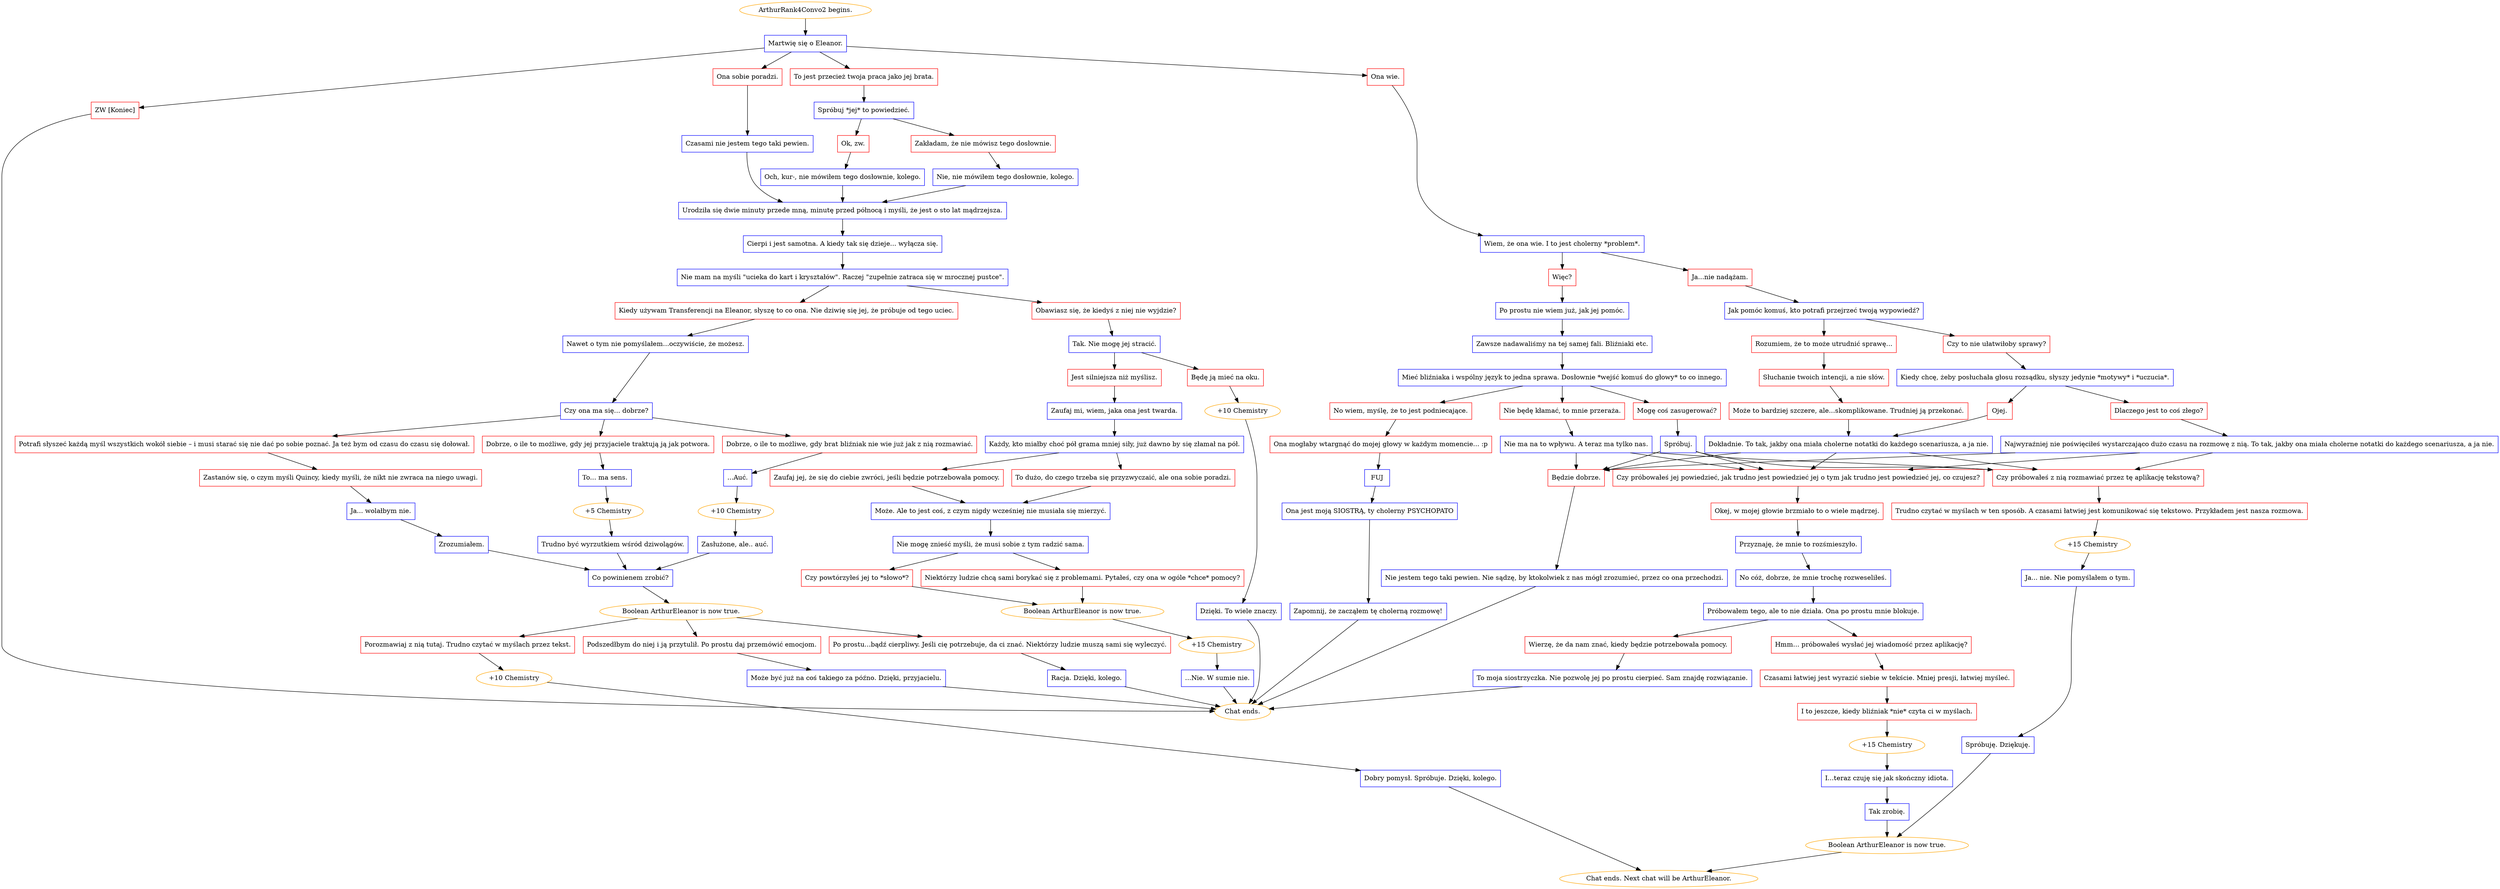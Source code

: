 digraph {
	"ArthurRank4Convo2 begins." [color=orange];
		"ArthurRank4Convo2 begins." -> j2784910075;
	j2784910075 [label="Martwię się o Eleanor.",shape=box,color=blue];
		j2784910075 -> j626022098;
		j2784910075 -> j3223513311;
		j2784910075 -> j3975746705;
		j2784910075 -> j1692195812;
	j626022098 [label="Ona wie.",shape=box,color=red];
		j626022098 -> j3845947005;
	j3223513311 [label="To jest przecież twoja praca jako jej brata.",shape=box,color=red];
		j3223513311 -> j3031942357;
	j3975746705 [label="Ona sobie poradzi.",shape=box,color=red];
		j3975746705 -> j441269584;
	j1692195812 [label="ZW [Koniec]",shape=box,color=red];
		j1692195812 -> "Chat ends.";
	j3845947005 [label="Wiem, że ona wie. I to jest cholerny *problem*.",shape=box,color=blue];
		j3845947005 -> j440286468;
		j3845947005 -> j3798298191;
	j3031942357 [label="Spróbuj *jej* to powiedzieć.",shape=box,color=blue];
		j3031942357 -> j1891597336;
		j3031942357 -> j2308805322;
	j441269584 [label="Czasami nie jestem tego taki pewien.",shape=box,color=blue];
		j441269584 -> j782364728;
	"Chat ends." [color=orange];
	j440286468 [label="Więc?",shape=box,color=red];
		j440286468 -> j1043704827;
	j3798298191 [label="Ja...nie nadążam.",shape=box,color=red];
		j3798298191 -> j2569359209;
	j1891597336 [label="Ok, zw.",shape=box,color=red];
		j1891597336 -> j487480635;
	j2308805322 [label="Zakładam, że nie mówisz tego dosłownie.",shape=box,color=red];
		j2308805322 -> j355039919;
	j782364728 [label="Urodziła się dwie minuty przede mną, minutę przed północą i myśli, że jest o sto lat mądrzejsza.",shape=box,color=blue];
		j782364728 -> j1819922074;
	j1043704827 [label="Po prostu nie wiem już, jak jej pomóc.",shape=box,color=blue];
		j1043704827 -> j3705956471;
	j2569359209 [label="Jak pomóc komuś, kto potrafi przejrzeć twoją wypowiedź?",shape=box,color=blue];
		j2569359209 -> j4017929846;
		j2569359209 -> j583619865;
	j487480635 [label="Och, kur-, nie mówiłem tego dosłownie, kolego.",shape=box,color=blue];
		j487480635 -> j782364728;
	j355039919 [label="Nie, nie mówiłem tego dosłownie, kolego.",shape=box,color=blue];
		j355039919 -> j782364728;
	j1819922074 [label="Cierpi i jest samotna. A kiedy tak się dzieje... wyłącza się.",shape=box,color=blue];
		j1819922074 -> j4001245945;
	j3705956471 [label="Zawsze nadawaliśmy na tej samej fali. Bliźniaki etc.",shape=box,color=blue];
		j3705956471 -> j110736318;
	j4017929846 [label="Czy to nie ułatwiłoby sprawy?",shape=box,color=red];
		j4017929846 -> j1880720858;
	j583619865 [label="Rozumiem, że to może utrudnić sprawę...",shape=box,color=red];
		j583619865 -> j4201125257;
	j4001245945 [label="Nie mam na myśli \"ucieka do kart i kryształów\". Raczej \"zupełnie zatraca się w mrocznej pustce\".",shape=box,color=blue];
		j4001245945 -> j4195600684;
		j4001245945 -> j773942456;
	j110736318 [label="Mieć bliźniaka i wspólny język to jedna sprawa. Dosłownie *wejść komuś do głowy* to co innego.",shape=box,color=blue];
		j110736318 -> j3736628902;
		j110736318 -> j3581090039;
		j110736318 -> j4223039918;
	j1880720858 [label="Kiedy chcę, żeby posłuchała głosu rozsądku, słyszy jedynie *motywy* i *uczucia*.",shape=box,color=blue];
		j1880720858 -> j3083236984;
		j1880720858 -> j3558266869;
	j4201125257 [label="Słuchanie twoich intencji, a nie słów.",shape=box,color=red];
		j4201125257 -> j4130837431;
	j4195600684 [label="Obawiasz się, że kiedyś z niej nie wyjdzie?",shape=box,color=red];
		j4195600684 -> j214103252;
	j773942456 [label="Kiedy używam Transferencji na Eleanor, słyszę to co ona. Nie dziwię się jej, że próbuje od tego uciec.",shape=box,color=red];
		j773942456 -> j2846203596;
	j3736628902 [label="Nie będę kłamać, to mnie przeraża.",shape=box,color=red];
		j3736628902 -> j2478523605;
	j3581090039 [label="Mogę coś zasugerować?",shape=box,color=red];
		j3581090039 -> j4004789453;
	j4223039918 [label="No wiem, myślę, że to jest podniecające.",shape=box,color=red];
		j4223039918 -> j3954062757;
	j3083236984 [label="Dlaczego jest to coś złego?",shape=box,color=red];
		j3083236984 -> j2069116043;
	j3558266869 [label="Ojej.",shape=box,color=red];
		j3558266869 -> j3777368695;
	j4130837431 [label="Może to bardziej szczere, ale...skomplikowane. Trudniej ją przekonać.",shape=box,color=red];
		j4130837431 -> j3777368695;
	j214103252 [label="Tak. Nie mogę jej stracić.",shape=box,color=blue];
		j214103252 -> j2641480;
		j214103252 -> j854967240;
	j2846203596 [label="Nawet o tym nie pomyślałem...oczywiście, że możesz.",shape=box,color=blue];
		j2846203596 -> j1979863197;
	j2478523605 [label="Nie ma na to wpływu. A teraz ma tylko nas.",shape=box,color=blue];
		j2478523605 -> j3924206785;
		j2478523605 -> j1384174839;
		j2478523605 -> j4163117923;
	j4004789453 [label="Spróbuj.",shape=box,color=blue];
		j4004789453 -> j3924206785;
		j4004789453 -> j1384174839;
		j4004789453 -> j4163117923;
	j3954062757 [label="Ona mogłaby wtargnąć do mojej głowy w każdym momencie... :p",shape=box,color=red];
		j3954062757 -> j2343338830;
	j2069116043 [label="Najwyraźniej nie poświęciłeś wystarczająco dużo czasu na rozmowę z nią. To tak, jakby ona miała cholerne notatki do każdego scenariusza, a ja nie.",shape=box,color=blue];
		j2069116043 -> j3924206785;
		j2069116043 -> j1384174839;
		j2069116043 -> j4163117923;
	j3777368695 [label="Dokładnie. To tak, jakby ona miała cholerne notatki do każdego scenariusza, a ja nie.",shape=box,color=blue];
		j3777368695 -> j3924206785;
		j3777368695 -> j1384174839;
		j3777368695 -> j4163117923;
	j2641480 [label="Jest silniejsza niż myślisz.",shape=box,color=red];
		j2641480 -> j1461172878;
	j854967240 [label="Będę ją mieć na oku.",shape=box,color=red];
		j854967240 -> j2809951053;
	j1979863197 [label="Czy ona ma się... dobrze?",shape=box,color=blue];
		j1979863197 -> j3721076265;
		j1979863197 -> j3916057682;
		j1979863197 -> j2636146606;
	j3924206785 [label="Będzie dobrze.",shape=box,color=red];
		j3924206785 -> j1155640333;
	j1384174839 [label="Czy próbowałeś z nią rozmawiać przez tę aplikację tekstową?",shape=box,color=red];
		j1384174839 -> j1091594448;
	j4163117923 [label="Czy próbowałeś jej powiedzieć, jak trudno jest powiedzieć jej o tym jak trudno jest powiedzieć jej, co czujesz?",shape=box,color=red];
		j4163117923 -> j674400284;
	j2343338830 [label="FUJ",shape=box,color=blue];
		j2343338830 -> j1939234454;
	j1461172878 [label="Zaufaj mi, wiem, jaka ona jest twarda.",shape=box,color=blue];
		j1461172878 -> j718931758;
	j2809951053 [label="+10 Chemistry",color=orange];
		j2809951053 -> j4153440317;
	j3721076265 [label="Dobrze, o ile to możliwe, gdy jej przyjaciele traktują ją jak potwora.",shape=box,color=red];
		j3721076265 -> j1306396312;
	j3916057682 [label="Dobrze, o ile to możliwe, gdy brat bliźniak nie wie już jak z nią rozmawiać.",shape=box,color=red];
		j3916057682 -> j1698565758;
	j2636146606 [label="Potrafi słyszeć każdą myśl wszystkich wokół siebie – i musi starać się nie dać po sobie poznać. Ja też bym od czasu do czasu się dołował.",shape=box,color=red];
		j2636146606 -> j2269871359;
	j1155640333 [label="Nie jestem tego taki pewien. Nie sądzę, by ktokolwiek z nas mógł zrozumieć, przez co ona przechodzi.",shape=box,color=blue];
		j1155640333 -> "Chat ends.";
	j1091594448 [label="Trudno czytać w myślach w ten sposób. A czasami łatwiej jest komunikować się tekstowo. Przykładem jest nasza rozmowa.",shape=box,color=red];
		j1091594448 -> j3533449271;
	j674400284 [label="Okej, w mojej głowie brzmiało to o wiele mądrzej.",shape=box,color=red];
		j674400284 -> j713522418;
	j1939234454 [label="Ona jest moją SIOSTRĄ, ty cholerny PSYCHOPATO",shape=box,color=blue];
		j1939234454 -> j402002476;
	j718931758 [label="Każdy, kto miałby choć pół grama mniej siły, już dawno by się złamał na pół.",shape=box,color=blue];
		j718931758 -> j3259480153;
		j718931758 -> j732226222;
	j4153440317 [label="Dzięki. To wiele znaczy.",shape=box,color=blue];
		j4153440317 -> "Chat ends.";
	j1306396312 [label="To... ma sens.",shape=box,color=blue];
		j1306396312 -> j1852276677;
	j1698565758 [label="...Auć.",shape=box,color=blue];
		j1698565758 -> j3740533466;
	j2269871359 [label="Zastanów się, o czym myśli Quincy, kiedy myśli, że nikt nie zwraca na niego uwagi.",shape=box,color=red];
		j2269871359 -> j988945116;
	j3533449271 [label="+15 Chemistry",color=orange];
		j3533449271 -> j168103985;
	j713522418 [label="Przyznaję, że mnie to rozśmieszyło.",shape=box,color=blue];
		j713522418 -> j4273421629;
	j402002476 [label="Zapomnij, że zacząłem tę cholerną rozmowę!",shape=box,color=blue];
		j402002476 -> "Chat ends.";
	j3259480153 [label="To dużo, do czego trzeba się przyzwyczaić, ale ona sobie poradzi.",shape=box,color=red];
		j3259480153 -> j474548917;
	j732226222 [label="Zaufaj jej, że się do ciebie zwróci, jeśli będzie potrzebowała pomocy.",shape=box,color=red];
		j732226222 -> j474548917;
	j1852276677 [label="+5 Chemistry",color=orange];
		j1852276677 -> j1072751350;
	j3740533466 [label="+10 Chemistry",color=orange];
		j3740533466 -> j1032568;
	j988945116 [label="Ja... wolałbym nie.",shape=box,color=blue];
		j988945116 -> j1566463156;
	j168103985 [label="Ja... nie. Nie pomyślałem o tym.",shape=box,color=blue];
		j168103985 -> j1239228874;
	j4273421629 [label="No cóż, dobrze, że mnie trochę rozweseliłeś.",shape=box,color=blue];
		j4273421629 -> j1308176912;
	j474548917 [label="Może. Ale to jest coś, z czym nigdy wcześniej nie musiała się mierzyć.",shape=box,color=blue];
		j474548917 -> j3891541123;
	j1072751350 [label="Trudno być wyrzutkiem wśród dziwolągów.",shape=box,color=blue];
		j1072751350 -> j119091990;
	j1032568 [label="Zasłużone, ale.. auć.",shape=box,color=blue];
		j1032568 -> j119091990;
	j1566463156 [label="Zrozumiałem.",shape=box,color=blue];
		j1566463156 -> j119091990;
	j1239228874 [label="Spróbuję. Dziękuję.",shape=box,color=blue];
		j1239228874 -> j3921287064;
	j1308176912 [label="Próbowałem tego, ale to nie działa. Ona po prostu mnie blokuje.",shape=box,color=blue];
		j1308176912 -> j2977640674;
		j1308176912 -> j407100423;
	j3891541123 [label="Nie mogę znieść myśli, że musi sobie z tym radzić sama.",shape=box,color=blue];
		j3891541123 -> j128378935;
		j3891541123 -> j4059257988;
	j119091990 [label="Co powinienem zrobić?",shape=box,color=blue];
		j119091990 -> j1256333535;
	j3921287064 [label="Boolean ArthurEleanor is now true.",color=orange];
		j3921287064 -> "Chat ends. Next chat will be ArthurEleanor.";
	j2977640674 [label="Hmm... próbowałeś wysłać jej wiadomość przez aplikację?",shape=box,color=red];
		j2977640674 -> j3055045729;
	j407100423 [label="Wierzę, że da nam znać, kiedy będzie potrzebowała pomocy.",shape=box,color=red];
		j407100423 -> j2432387815;
	j128378935 [label="Niektórzy ludzie chcą sami borykać się z problemami. Pytałeś, czy ona w ogóle *chce* pomocy?",shape=box,color=red];
		j128378935 -> j172452872;
	j4059257988 [label="Czy powtórzyłeś jej to *słowo*?",shape=box,color=red];
		j4059257988 -> j172452872;
	j1256333535 [label="Boolean ArthurEleanor is now true.",color=orange];
		j1256333535 -> j3389735979;
		j1256333535 -> j3209569617;
		j1256333535 -> j3585045646;
	"Chat ends. Next chat will be ArthurEleanor." [color=orange];
	j3055045729 [label="Czasami łatwiej jest wyrazić siebie w tekście. Mniej presji, łatwiej myśleć.",shape=box,color=red];
		j3055045729 -> j129745308;
	j2432387815 [label="To moja siostrzyczka. Nie pozwolę jej po prostu cierpieć. Sam znajdę rozwiązanie.",shape=box,color=blue];
		j2432387815 -> "Chat ends.";
	j172452872 [label="Boolean ArthurEleanor is now true.",color=orange];
		j172452872 -> j1026047236;
	j3389735979 [label="Podszedłbym do niej i ją przytulił. Po prostu daj przemówić emocjom.",shape=box,color=red];
		j3389735979 -> j182130217;
	j3209569617 [label="Porozmawiaj z nią tutaj. Trudno czytać w myślach przez tekst.",shape=box,color=red];
		j3209569617 -> j210571691;
	j3585045646 [label="Po prostu...bądź cierpliwy. Jeśli cię potrzebuje, da ci znać. Niektórzy ludzie muszą sami się wyleczyć.",shape=box,color=red];
		j3585045646 -> j768850475;
	j129745308 [label="I to jeszcze, kiedy bliźniak *nie* czyta ci w myślach.",shape=box,color=red];
		j129745308 -> j1260006925;
	j1026047236 [label="+15 Chemistry",color=orange];
		j1026047236 -> j722351408;
	j182130217 [label="Może być już na coś takiego za późno. Dzięki, przyjacielu.",shape=box,color=blue];
		j182130217 -> "Chat ends.";
	j210571691 [label="+10 Chemistry",color=orange];
		j210571691 -> j980289654;
	j768850475 [label="Racja. Dzięki, kolego.",shape=box,color=blue];
		j768850475 -> "Chat ends.";
	j1260006925 [label="+15 Chemistry",color=orange];
		j1260006925 -> j1878683761;
	j722351408 [label="...Nie. W sumie nie.",shape=box,color=blue];
		j722351408 -> "Chat ends.";
	j980289654 [label="Dobry pomysł. Spróbuje. Dzięki, kolego.",shape=box,color=blue];
		j980289654 -> "Chat ends. Next chat will be ArthurEleanor.";
	j1878683761 [label="I...teraz czuję się jak skończny idiota.",shape=box,color=blue];
		j1878683761 -> j1193496249;
	j1193496249 [label="Tak zrobię.",shape=box,color=blue];
		j1193496249 -> j3921287064;
}